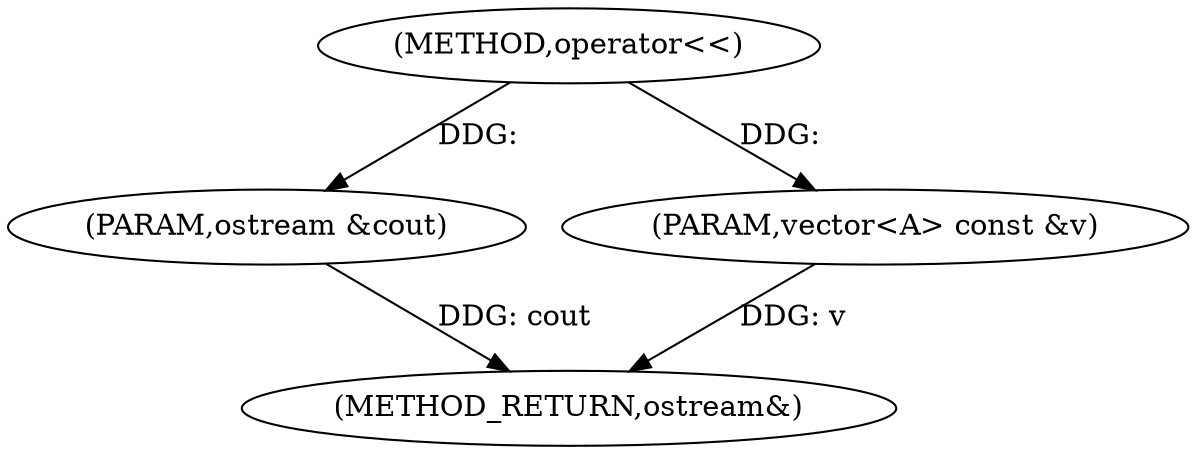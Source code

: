 digraph "operator<<" {  
"1000421" [label = "(METHOD,operator<<)" ]
"1000425" [label = "(METHOD_RETURN,ostream&)" ]
"1000422" [label = "(PARAM,ostream &cout)" ]
"1000423" [label = "(PARAM,vector<A> const &v)" ]
  "1000422" -> "1000425"  [ label = "DDG: cout"] 
  "1000423" -> "1000425"  [ label = "DDG: v"] 
  "1000421" -> "1000422"  [ label = "DDG: "] 
  "1000421" -> "1000423"  [ label = "DDG: "] 
}
